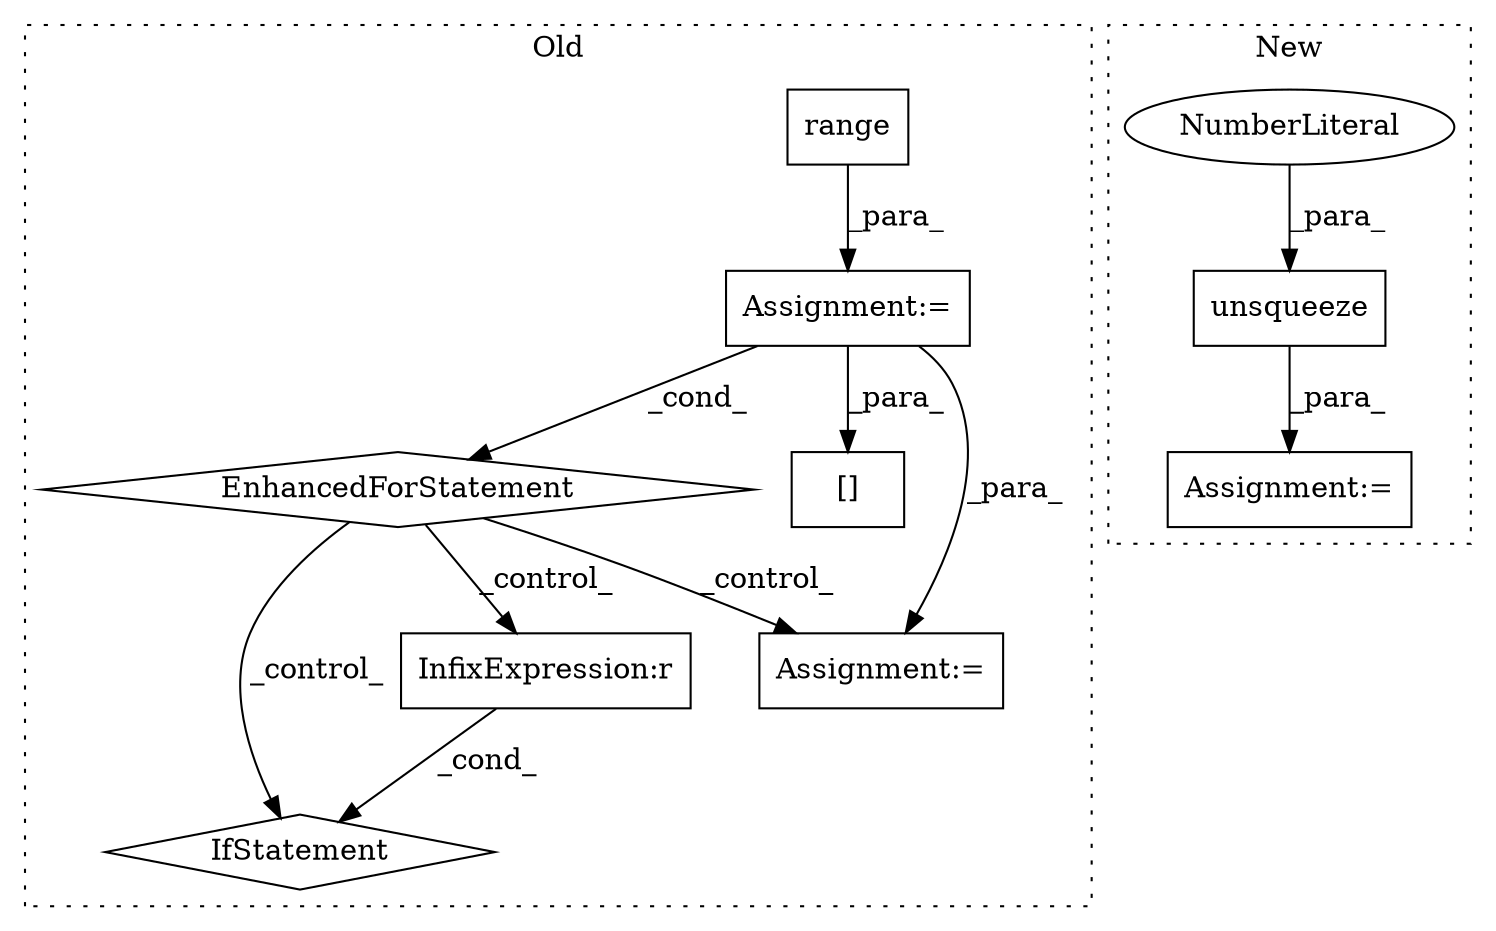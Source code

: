 digraph G {
subgraph cluster0 {
1 [label="EnhancedForStatement" a="70" s="6754,6849" l="53,2" shape="diamond"];
4 [label="Assignment:=" a="7" s="6754,6849" l="53,2" shape="box"];
6 [label="[]" a="2" s="6900,6910" l="4,1" shape="box"];
7 [label="Assignment:=" a="7" s="6860" l="1" shape="box"];
8 [label="range" a="32" s="6820,6848" l="6,1" shape="box"];
9 [label="IfStatement" a="25" s="6966" l="3" shape="diamond"];
10 [label="InfixExpression:r" a="27" s="6955" l="4" shape="box"];
label = "Old";
style="dotted";
}
subgraph cluster1 {
2 [label="unsqueeze" a="32" s="5620,5631" l="10,1" shape="box"];
3 [label="NumberLiteral" a="34" s="5630" l="1" shape="ellipse"];
5 [label="Assignment:=" a="7" s="5593" l="2" shape="box"];
label = "New";
style="dotted";
}
1 -> 7 [label="_control_"];
1 -> 9 [label="_control_"];
1 -> 10 [label="_control_"];
2 -> 5 [label="_para_"];
3 -> 2 [label="_para_"];
4 -> 6 [label="_para_"];
4 -> 1 [label="_cond_"];
4 -> 7 [label="_para_"];
8 -> 4 [label="_para_"];
10 -> 9 [label="_cond_"];
}
